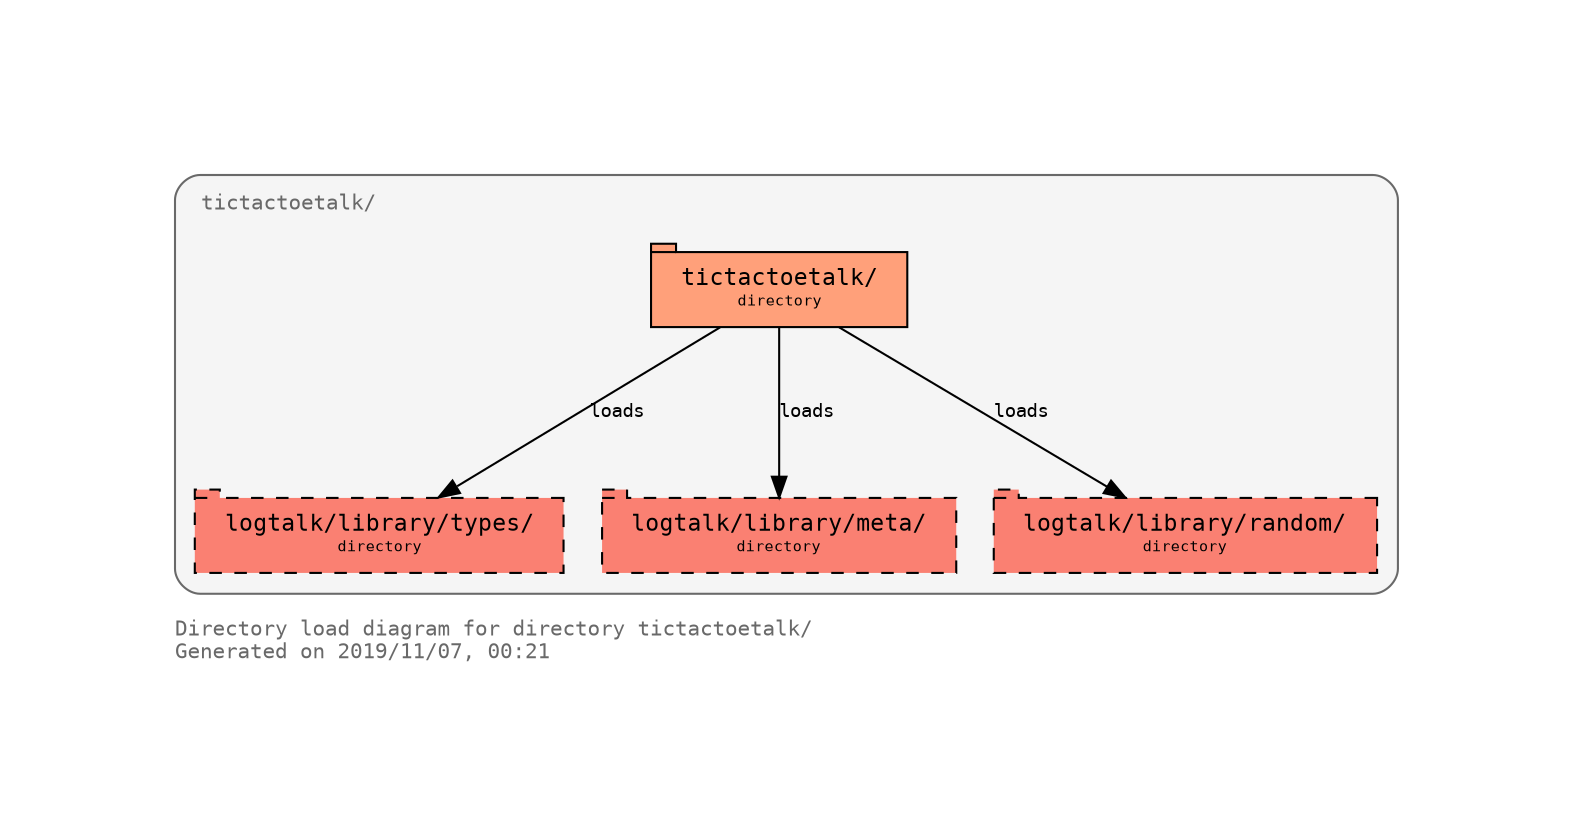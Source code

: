 digraph "tictactoetalk" {
rankdir="TB"
ranksep="1.0"
compound="true"
splines="true"
pack="true"
clusterrank="local"
labeljust="l"
margin="1.0"
fontname="Courier"
fontsize="10"
fontcolor="dimgray"
pencolor="dimgray"
node [shape="ellipse",style="filled",fillcolor="white",fontname="Courier",fontsize="9"]
edge [fontname="Courier",fontsize="9"]
label="Directory load diagram for directory tictactoetalk/\lGenerated on 2019/11/07, 00:21\l"

subgraph "cluster_directory_tictactoetalk" {
bgcolor="whitesmoke"
style="rounded"
margin="10"
label=<<TABLE border="0" cellborder="0"><TR><TD tooltip="tictactoetalk/">tictactoetalk/</TD></TR></TABLE>>
tooltip="tictactoetalk/"
"/home/paul/Development/tictactoetalk/" [shape="tab",tooltip="tictactoetalk/",style="filled",fillcolor="lightsalmon",label=<<TABLE border="0" cellborder="0" cellspacing="0" cellpadding="0"><TR><TD> </TD><TD><FONT POINT-SIZE="11">tictactoetalk/</FONT></TD><TD> </TD></TR><TR><TD> </TD><TD><FONT POINT-SIZE="7">directory</FONT></TD><TD> </TD></TR></TABLE>>]
"/home/paul/logtalk/library/types/" [shape="tab",tooltip="logtalk/library/types/",style="filled,dashed",fillcolor="salmon",label=<<TABLE border="0" cellborder="0" cellspacing="0" cellpadding="0"><TR><TD> </TD><TD><FONT POINT-SIZE="11">logtalk/library/types/</FONT></TD><TD> </TD></TR><TR><TD> </TD><TD><FONT POINT-SIZE="7">directory</FONT></TD><TD> </TD></TR></TABLE>>]
"/home/paul/logtalk/library/meta/" [shape="tab",tooltip="logtalk/library/meta/",style="filled,dashed",fillcolor="salmon",label=<<TABLE border="0" cellborder="0" cellspacing="0" cellpadding="0"><TR><TD> </TD><TD><FONT POINT-SIZE="11">logtalk/library/meta/</FONT></TD><TD> </TD></TR><TR><TD> </TD><TD><FONT POINT-SIZE="7">directory</FONT></TD><TD> </TD></TR></TABLE>>]
"/home/paul/logtalk/library/random/" [shape="tab",tooltip="logtalk/library/random/",style="filled,dashed",fillcolor="salmon",label=<<TABLE border="0" cellborder="0" cellspacing="0" cellpadding="0"><TR><TD> </TD><TD><FONT POINT-SIZE="11">logtalk/library/random/</FONT></TD><TD> </TD></TR><TR><TD> </TD><TD><FONT POINT-SIZE="7">directory</FONT></TD><TD> </TD></TR></TABLE>>]
"/home/paul/Development/tictactoetalk/" -> "/home/paul/logtalk/library/types/" [arrowhead="normal",labeltooltip="loads",label=<loads>]
"/home/paul/Development/tictactoetalk/" -> "/home/paul/logtalk/library/meta/" [arrowhead="normal",labeltooltip="loads",label=<loads>]
"/home/paul/Development/tictactoetalk/" -> "/home/paul/logtalk/library/random/" [arrowhead="normal",labeltooltip="loads",label=<loads>]
}

}
